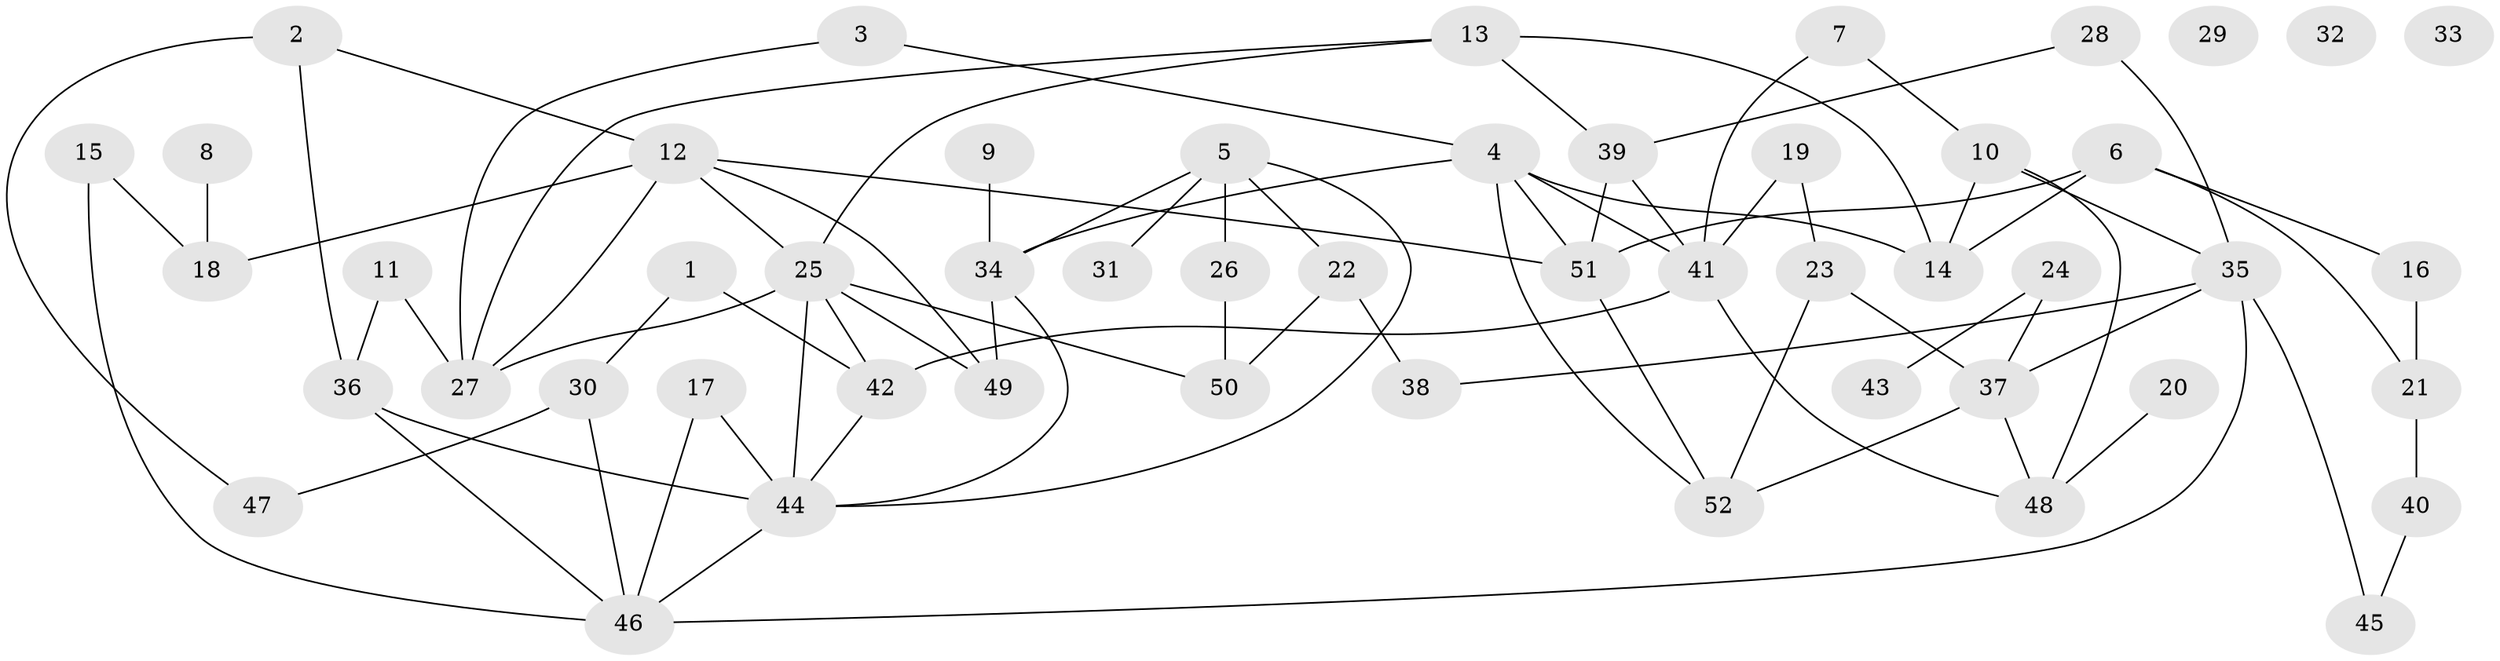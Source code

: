// coarse degree distribution, {3: 0.28125, 2: 0.1875, 6: 0.09375, 4: 0.0625, 1: 0.09375, 8: 0.125, 5: 0.03125, 7: 0.03125, 0: 0.09375}
// Generated by graph-tools (version 1.1) at 2025/41/03/06/25 10:41:21]
// undirected, 52 vertices, 82 edges
graph export_dot {
graph [start="1"]
  node [color=gray90,style=filled];
  1;
  2;
  3;
  4;
  5;
  6;
  7;
  8;
  9;
  10;
  11;
  12;
  13;
  14;
  15;
  16;
  17;
  18;
  19;
  20;
  21;
  22;
  23;
  24;
  25;
  26;
  27;
  28;
  29;
  30;
  31;
  32;
  33;
  34;
  35;
  36;
  37;
  38;
  39;
  40;
  41;
  42;
  43;
  44;
  45;
  46;
  47;
  48;
  49;
  50;
  51;
  52;
  1 -- 30;
  1 -- 42;
  2 -- 12;
  2 -- 36;
  2 -- 47;
  3 -- 4;
  3 -- 27;
  4 -- 14;
  4 -- 34;
  4 -- 41;
  4 -- 51;
  4 -- 52;
  5 -- 22;
  5 -- 26;
  5 -- 31;
  5 -- 34;
  5 -- 44;
  6 -- 14;
  6 -- 16;
  6 -- 21;
  6 -- 51;
  7 -- 10;
  7 -- 41;
  8 -- 18;
  9 -- 34;
  10 -- 14;
  10 -- 35;
  10 -- 48;
  11 -- 27;
  11 -- 36;
  12 -- 18;
  12 -- 25;
  12 -- 27;
  12 -- 49;
  12 -- 51;
  13 -- 14;
  13 -- 25;
  13 -- 27;
  13 -- 39;
  15 -- 18;
  15 -- 46;
  16 -- 21;
  17 -- 44;
  17 -- 46;
  19 -- 23;
  19 -- 41;
  20 -- 48;
  21 -- 40;
  22 -- 38;
  22 -- 50;
  23 -- 37;
  23 -- 52;
  24 -- 37;
  24 -- 43;
  25 -- 27;
  25 -- 42;
  25 -- 44;
  25 -- 49;
  25 -- 50;
  26 -- 50;
  28 -- 35;
  28 -- 39;
  30 -- 46;
  30 -- 47;
  34 -- 44;
  34 -- 49;
  35 -- 37;
  35 -- 38;
  35 -- 45;
  35 -- 46;
  36 -- 44;
  36 -- 46;
  37 -- 48;
  37 -- 52;
  39 -- 41;
  39 -- 51;
  40 -- 45;
  41 -- 42;
  41 -- 48;
  42 -- 44;
  44 -- 46;
  51 -- 52;
}
